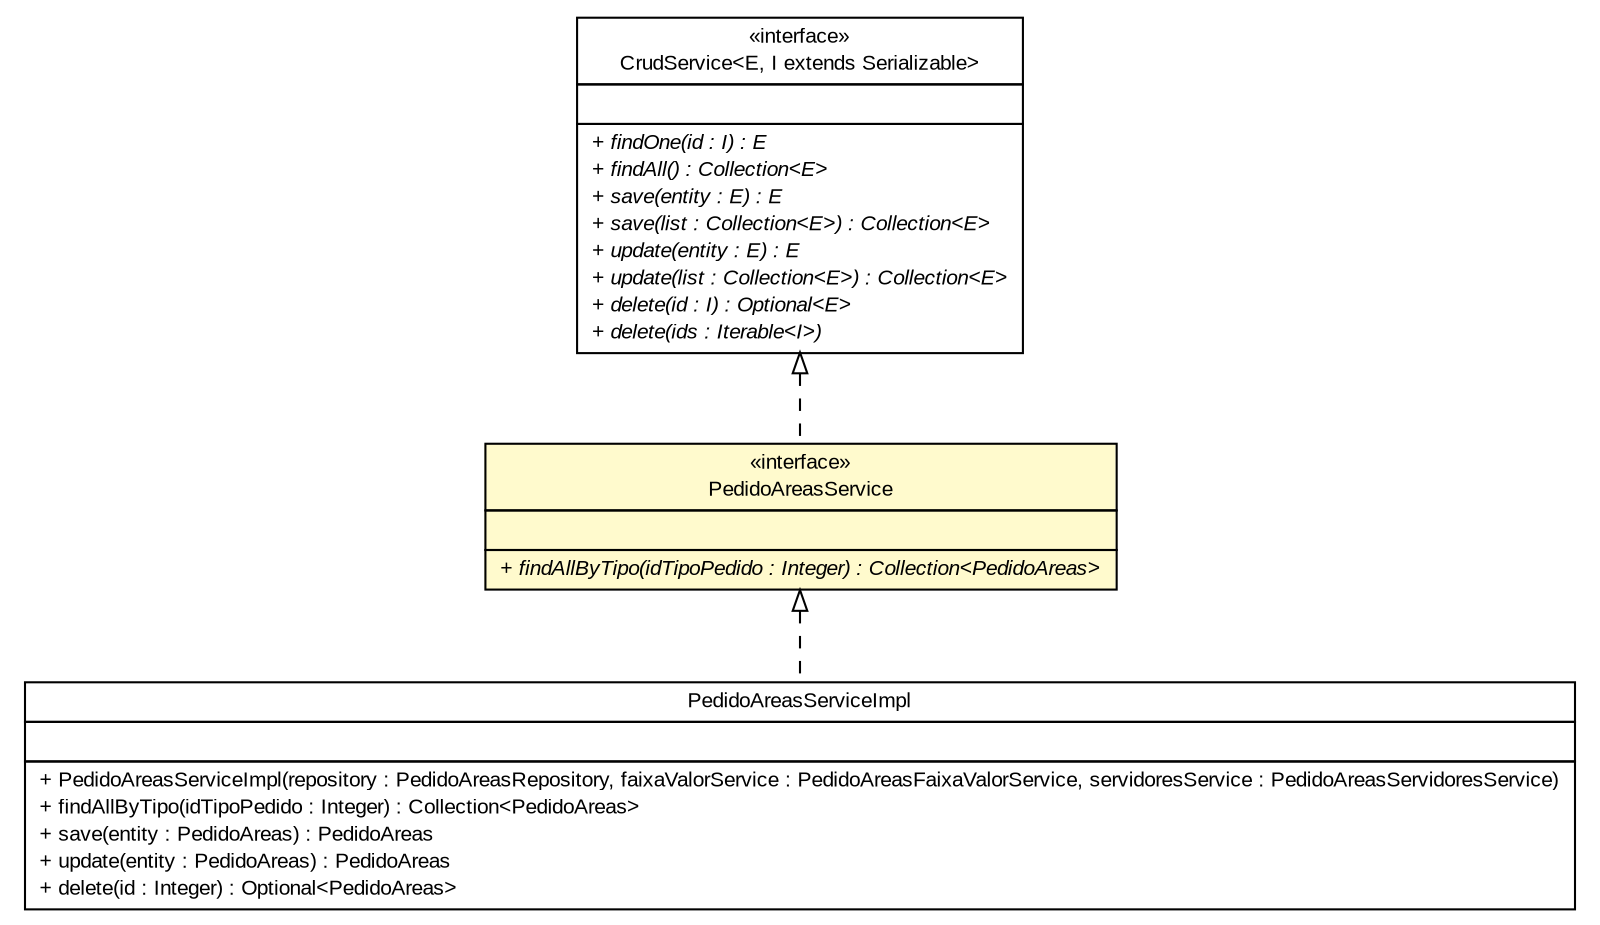#!/usr/local/bin/dot
#
# Class diagram 
# Generated by UMLGraph version R5_6 (http://www.umlgraph.org/)
#

digraph G {
	edge [fontname="arial",fontsize=10,labelfontname="arial",labelfontsize=10];
	node [fontname="arial",fontsize=10,shape=plaintext];
	nodesep=0.25;
	ranksep=0.5;
	// br.gov.to.sefaz.business.service.CrudService<E, I extends java.io.Serializable>
	c778833 [label=<<table title="br.gov.to.sefaz.business.service.CrudService" border="0" cellborder="1" cellspacing="0" cellpadding="2" port="p" href="../../../../business/service/CrudService.html">
		<tr><td><table border="0" cellspacing="0" cellpadding="1">
<tr><td align="center" balign="center"> &#171;interface&#187; </td></tr>
<tr><td align="center" balign="center"> CrudService&lt;E, I extends Serializable&gt; </td></tr>
		</table></td></tr>
		<tr><td><table border="0" cellspacing="0" cellpadding="1">
<tr><td align="left" balign="left">  </td></tr>
		</table></td></tr>
		<tr><td><table border="0" cellspacing="0" cellpadding="1">
<tr><td align="left" balign="left"><font face="arial italic" point-size="10.0"> + findOne(id : I) : E </font></td></tr>
<tr><td align="left" balign="left"><font face="arial italic" point-size="10.0"> + findAll() : Collection&lt;E&gt; </font></td></tr>
<tr><td align="left" balign="left"><font face="arial italic" point-size="10.0"> + save(entity : E) : E </font></td></tr>
<tr><td align="left" balign="left"><font face="arial italic" point-size="10.0"> + save(list : Collection&lt;E&gt;) : Collection&lt;E&gt; </font></td></tr>
<tr><td align="left" balign="left"><font face="arial italic" point-size="10.0"> + update(entity : E) : E </font></td></tr>
<tr><td align="left" balign="left"><font face="arial italic" point-size="10.0"> + update(list : Collection&lt;E&gt;) : Collection&lt;E&gt; </font></td></tr>
<tr><td align="left" balign="left"><font face="arial italic" point-size="10.0"> + delete(id : I) : Optional&lt;E&gt; </font></td></tr>
<tr><td align="left" balign="left"><font face="arial italic" point-size="10.0"> + delete(ids : Iterable&lt;I&gt;) </font></td></tr>
		</table></td></tr>
		</table>>, URL="../../../../business/service/CrudService.html", fontname="arial", fontcolor="black", fontsize=10.0];
	// br.gov.to.sefaz.arr.parametros.business.service.PedidoAreasService
	c779236 [label=<<table title="br.gov.to.sefaz.arr.parametros.business.service.PedidoAreasService" border="0" cellborder="1" cellspacing="0" cellpadding="2" port="p" bgcolor="lemonChiffon" href="./PedidoAreasService.html">
		<tr><td><table border="0" cellspacing="0" cellpadding="1">
<tr><td align="center" balign="center"> &#171;interface&#187; </td></tr>
<tr><td align="center" balign="center"> PedidoAreasService </td></tr>
		</table></td></tr>
		<tr><td><table border="0" cellspacing="0" cellpadding="1">
<tr><td align="left" balign="left">  </td></tr>
		</table></td></tr>
		<tr><td><table border="0" cellspacing="0" cellpadding="1">
<tr><td align="left" balign="left"><font face="arial italic" point-size="10.0"> + findAllByTipo(idTipoPedido : Integer) : Collection&lt;PedidoAreas&gt; </font></td></tr>
		</table></td></tr>
		</table>>, URL="./PedidoAreasService.html", fontname="arial", fontcolor="black", fontsize=10.0];
	// br.gov.to.sefaz.arr.parametros.business.service.impl.PedidoAreasServiceImpl
	c779263 [label=<<table title="br.gov.to.sefaz.arr.parametros.business.service.impl.PedidoAreasServiceImpl" border="0" cellborder="1" cellspacing="0" cellpadding="2" port="p" href="./impl/PedidoAreasServiceImpl.html">
		<tr><td><table border="0" cellspacing="0" cellpadding="1">
<tr><td align="center" balign="center"> PedidoAreasServiceImpl </td></tr>
		</table></td></tr>
		<tr><td><table border="0" cellspacing="0" cellpadding="1">
<tr><td align="left" balign="left">  </td></tr>
		</table></td></tr>
		<tr><td><table border="0" cellspacing="0" cellpadding="1">
<tr><td align="left" balign="left"> + PedidoAreasServiceImpl(repository : PedidoAreasRepository, faixaValorService : PedidoAreasFaixaValorService, servidoresService : PedidoAreasServidoresService) </td></tr>
<tr><td align="left" balign="left"> + findAllByTipo(idTipoPedido : Integer) : Collection&lt;PedidoAreas&gt; </td></tr>
<tr><td align="left" balign="left"> + save(entity : PedidoAreas) : PedidoAreas </td></tr>
<tr><td align="left" balign="left"> + update(entity : PedidoAreas) : PedidoAreas </td></tr>
<tr><td align="left" balign="left"> + delete(id : Integer) : Optional&lt;PedidoAreas&gt; </td></tr>
		</table></td></tr>
		</table>>, URL="./impl/PedidoAreasServiceImpl.html", fontname="arial", fontcolor="black", fontsize=10.0];
	//br.gov.to.sefaz.arr.parametros.business.service.PedidoAreasService implements br.gov.to.sefaz.business.service.CrudService<E, I extends java.io.Serializable>
	c778833:p -> c779236:p [dir=back,arrowtail=empty,style=dashed];
	//br.gov.to.sefaz.arr.parametros.business.service.impl.PedidoAreasServiceImpl implements br.gov.to.sefaz.arr.parametros.business.service.PedidoAreasService
	c779236:p -> c779263:p [dir=back,arrowtail=empty,style=dashed];
}

